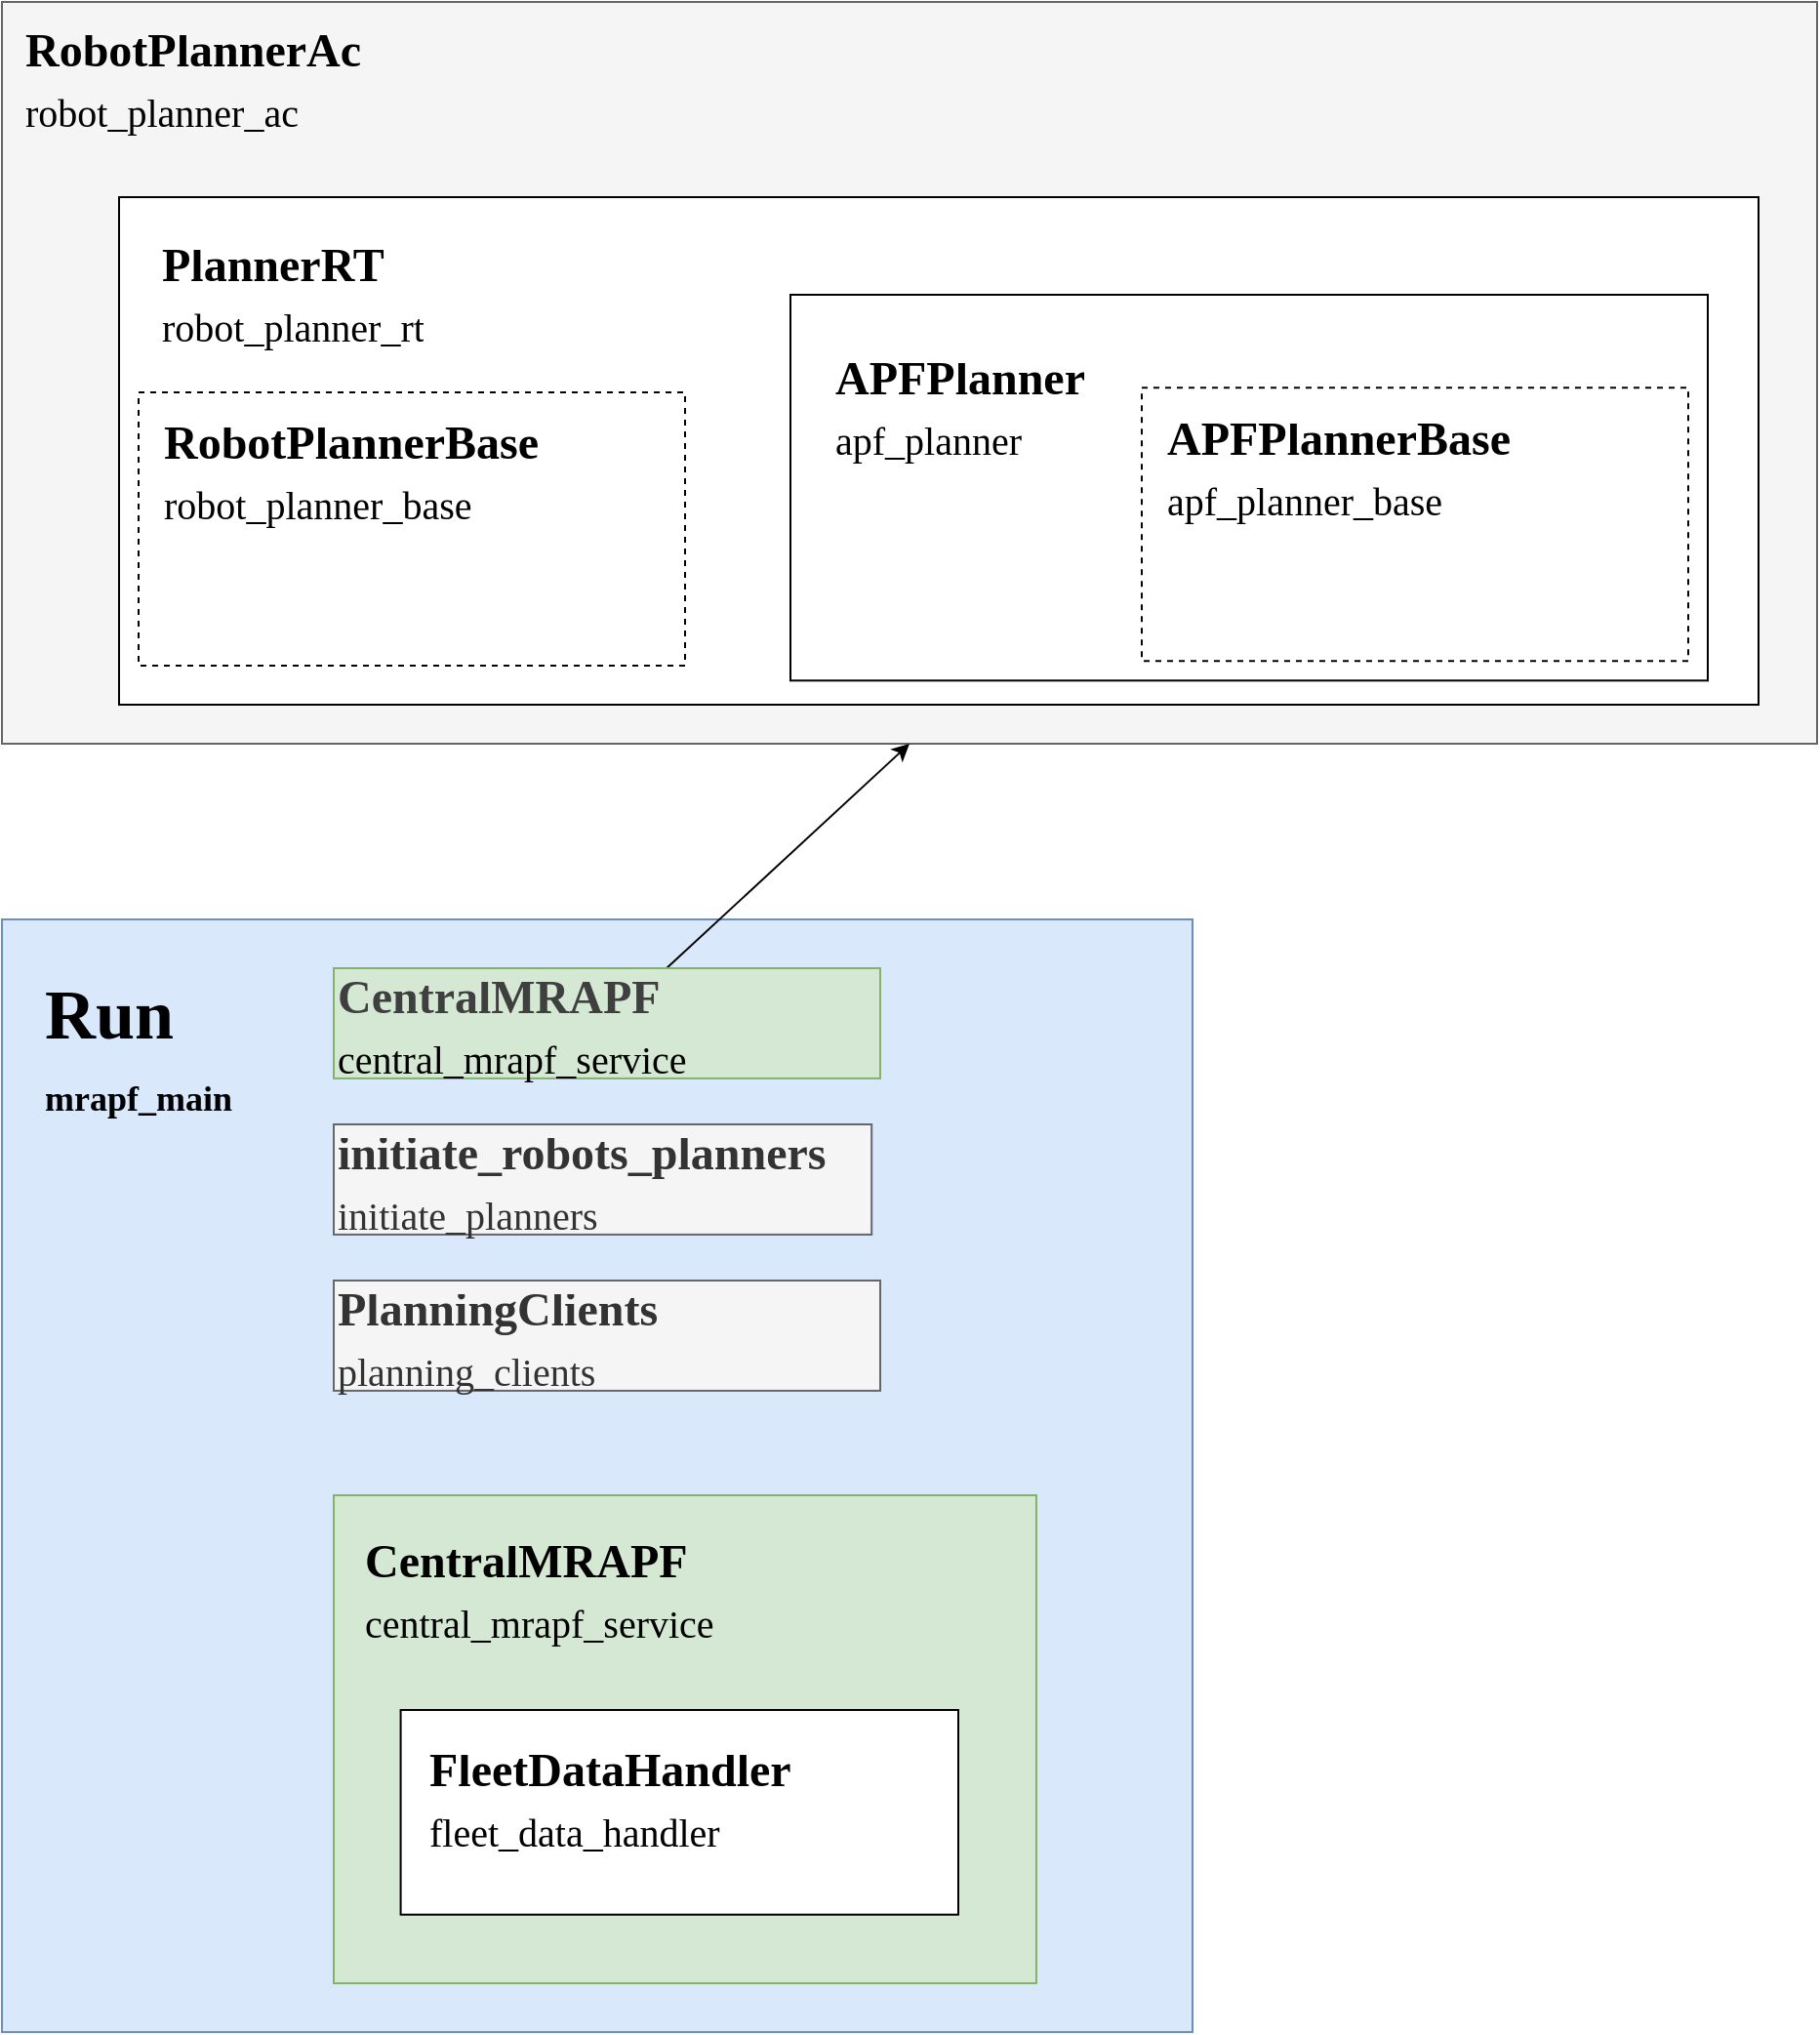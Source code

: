<mxfile>
    <diagram id="nHzzt8gAxVG12YJJl5E0" name="Page-1">
        <mxGraphModel dx="1163" dy="1040" grid="1" gridSize="10" guides="1" tooltips="1" connect="1" arrows="1" fold="1" page="1" pageScale="1" pageWidth="850" pageHeight="1100" math="0" shadow="0">
            <root>
                <mxCell id="0"/>
                <mxCell id="1" parent="0"/>
                <mxCell id="61" value="" style="rounded=0;whiteSpace=wrap;html=1;fillColor=#dae8fc;strokeColor=#6c8ebf;" parent="1" vertex="1">
                    <mxGeometry x="140" y="700" width="610" height="570" as="geometry"/>
                </mxCell>
                <mxCell id="2" value="" style="rounded=0;whiteSpace=wrap;html=1;fillColor=#f5f5f5;fontColor=#333333;strokeColor=#666666;" parent="1" vertex="1">
                    <mxGeometry x="140" y="230" width="930" height="380" as="geometry"/>
                </mxCell>
                <mxCell id="3" value="&lt;h1 style=&quot;margin-top: 0px; line-height: 70%;&quot;&gt;RobotPlannerAc&lt;/h1&gt;&lt;p style=&quot;line-height: 70%;&quot;&gt;&lt;font style=&quot;line-height: 70%; font-size: 20px;&quot;&gt;robot_planner_ac&lt;/font&gt;&lt;/p&gt;" style="text;html=1;whiteSpace=wrap;overflow=hidden;rounded=0;fontFamily=Georgia;" parent="1" vertex="1">
                    <mxGeometry x="150" y="240" width="200" height="70" as="geometry"/>
                </mxCell>
                <mxCell id="27" value="&lt;h1 style=&quot;margin-top: 0px; line-height: 70%;&quot;&gt;Run&lt;/h1&gt;&lt;p style=&quot;line-height: 70%;&quot;&gt;mrapf_main&lt;/p&gt;" style="text;html=1;whiteSpace=wrap;overflow=hidden;rounded=0;fontFamily=Georgia;fontStyle=1;fontSize=18;" parent="1" vertex="1">
                    <mxGeometry x="160" y="730" width="200" height="70" as="geometry"/>
                </mxCell>
                <mxCell id="28" value="" style="group;fillColor=#d5e8d4;strokeColor=#82b366;" parent="1" vertex="1" connectable="0">
                    <mxGeometry x="310" y="995" width="360" height="250" as="geometry"/>
                </mxCell>
                <mxCell id="30" value="&lt;h1 style=&quot;margin-top: 0px; line-height: 70%;&quot;&gt;&lt;font face=&quot;Georgia&quot;&gt;CentralMRAPF&lt;/font&gt;&lt;/h1&gt;&lt;p style=&quot;line-height: 70%;&quot;&gt;&lt;font face=&quot;Georgia&quot; style=&quot;line-height: 70%; font-size: 20px;&quot;&gt;central_mrapf_service&lt;/font&gt;&lt;/p&gt;" style="text;html=1;whiteSpace=wrap;overflow=hidden;rounded=0;" parent="28" vertex="1">
                    <mxGeometry x="13.586" y="18.75" width="183.557" height="65.613" as="geometry"/>
                </mxCell>
                <mxCell id="38" value="" style="group" parent="28" vertex="1" connectable="0">
                    <mxGeometry x="34.29" y="110" width="285.71" height="137.1" as="geometry"/>
                </mxCell>
                <mxCell id="39" value="" style="rounded=0;whiteSpace=wrap;html=1;" parent="38" vertex="1">
                    <mxGeometry width="285.71" height="104.841" as="geometry"/>
                </mxCell>
                <mxCell id="40" value="&lt;h1 style=&quot;margin-top: 0px; line-height: 70%;&quot;&gt;&lt;font face=&quot;Georgia&quot;&gt;FleetDataHandler&lt;/font&gt;&lt;/h1&gt;&lt;p style=&quot;line-height: 70%;&quot;&gt;&lt;font face=&quot;Georgia&quot; style=&quot;line-height: 70%; font-size: 20px;&quot;&gt;fleet_data_handler&lt;/font&gt;&lt;/p&gt;" style="text;html=1;whiteSpace=wrap;overflow=hidden;rounded=0;" parent="38" vertex="1">
                    <mxGeometry x="12.476" y="16.13" width="186.655" height="56.451" as="geometry"/>
                </mxCell>
                <mxCell id="9" value="" style="rounded=0;whiteSpace=wrap;html=1;" parent="1" vertex="1">
                    <mxGeometry x="200" y="330" width="840" height="260" as="geometry"/>
                </mxCell>
                <mxCell id="10" value="&lt;h1 style=&quot;margin-top: 0px; line-height: 70%;&quot;&gt;&lt;font face=&quot;Georgia&quot;&gt;PlannerRT&lt;/font&gt;&lt;/h1&gt;&lt;p style=&quot;line-height: 70%;&quot;&gt;&lt;font face=&quot;Georgia&quot; style=&quot;line-height: 70%; font-size: 20px;&quot;&gt;robot_planner_rt&lt;/font&gt;&lt;/p&gt;" style="text;html=1;whiteSpace=wrap;overflow=hidden;rounded=0;" parent="1" vertex="1">
                    <mxGeometry x="220.004" y="350" width="222.642" height="70" as="geometry"/>
                </mxCell>
                <mxCell id="48" value="" style="group;dashed=1;" parent="1" vertex="1" connectable="0">
                    <mxGeometry x="210" y="430" width="280" height="150" as="geometry"/>
                </mxCell>
                <mxCell id="55" value="" style="group" parent="48" vertex="1" connectable="0">
                    <mxGeometry width="280" height="140" as="geometry"/>
                </mxCell>
                <mxCell id="49" value="" style="rounded=0;whiteSpace=wrap;html=1;dashed=1;" parent="55" vertex="1">
                    <mxGeometry width="280" height="140" as="geometry"/>
                </mxCell>
                <mxCell id="50" value="&lt;h1 style=&quot;margin-top: 0px; line-height: 70%;&quot;&gt;&lt;font face=&quot;Georgia&quot;&gt;RobotPlannerBase&lt;/font&gt;&lt;/h1&gt;&lt;p style=&quot;line-height: 70%;&quot;&gt;&lt;font face=&quot;Georgia&quot; style=&quot;line-height: 70%; font-size: 20px;&quot;&gt;robot_planner_base&lt;/font&gt;&lt;/p&gt;" style="text;html=1;whiteSpace=wrap;overflow=hidden;rounded=0;" parent="55" vertex="1">
                    <mxGeometry x="10.57" y="11.25" width="209.43" height="68.75" as="geometry"/>
                </mxCell>
                <mxCell id="53" value="" style="group" parent="1" vertex="1" connectable="0">
                    <mxGeometry x="544" y="380" width="470" height="240" as="geometry"/>
                </mxCell>
                <mxCell id="24" value="" style="rounded=0;whiteSpace=wrap;html=1;" parent="53" vertex="1">
                    <mxGeometry width="470" height="197.647" as="geometry"/>
                </mxCell>
                <mxCell id="51" value="" style="group" parent="53" vertex="1" connectable="0">
                    <mxGeometry width="470" height="240.0" as="geometry"/>
                </mxCell>
                <mxCell id="52" value="&lt;h1 style=&quot;margin-top: 0px; line-height: 70%;&quot;&gt;&lt;font face=&quot;Georgia&quot;&gt;APFPlanner&lt;/font&gt;&lt;/h1&gt;&lt;p style=&quot;line-height: 70%;&quot;&gt;&lt;font face=&quot;Georgia&quot; style=&quot;line-height: 70%; font-size: 20px;&quot;&gt;apf_planner&lt;/font&gt;&lt;/p&gt;" style="text;html=1;whiteSpace=wrap;overflow=hidden;rounded=0;" parent="51" vertex="1">
                    <mxGeometry x="20.523" y="28.235" width="351.56" height="98.824" as="geometry"/>
                </mxCell>
                <mxCell id="63" value="" style="group;dashed=1;" parent="51" vertex="1" connectable="0">
                    <mxGeometry x="180" y="47.65" width="280" height="150" as="geometry"/>
                </mxCell>
                <mxCell id="64" value="" style="group" parent="63" vertex="1" connectable="0">
                    <mxGeometry width="280" height="140" as="geometry"/>
                </mxCell>
                <mxCell id="69" value="" style="group" vertex="1" connectable="0" parent="64">
                    <mxGeometry width="280" height="140" as="geometry"/>
                </mxCell>
                <mxCell id="65" value="" style="rounded=0;whiteSpace=wrap;html=1;dashed=1;" parent="69" vertex="1">
                    <mxGeometry width="280" height="140" as="geometry"/>
                </mxCell>
                <mxCell id="66" value="&lt;h1 style=&quot;margin-top: 0px; line-height: 70%;&quot;&gt;&lt;font face=&quot;Georgia&quot;&gt;APFPlannerBase&lt;/font&gt;&lt;/h1&gt;&lt;p style=&quot;line-height: 70%;&quot;&gt;&lt;font face=&quot;Georgia&quot; style=&quot;line-height: 70%; font-size: 20px;&quot;&gt;apf_planner_base&lt;/font&gt;&lt;/p&gt;" style="text;html=1;whiteSpace=wrap;overflow=hidden;rounded=0;" parent="69" vertex="1">
                    <mxGeometry x="10.57" y="11.25" width="209.43" height="68.75" as="geometry"/>
                </mxCell>
                <mxCell id="43" value="&lt;h1 style=&quot;margin-top: 0px; line-height: 70%;&quot;&gt;&lt;font face=&quot;Georgia&quot;&gt;PlanningClients&lt;/font&gt;&lt;/h1&gt;&lt;p style=&quot;line-height: 70%;&quot;&gt;&lt;font face=&quot;Georgia&quot; style=&quot;line-height: 70%; font-size: 20px;&quot;&gt;planning_clients&lt;/font&gt;&lt;/p&gt;" style="text;html=1;whiteSpace=wrap;overflow=hidden;rounded=0;fillColor=#f5f5f5;fontColor=#333333;strokeColor=#666666;" parent="1" vertex="1">
                    <mxGeometry x="310" y="885" width="280" height="56.45" as="geometry"/>
                </mxCell>
                <mxCell id="56" value="&lt;h1 style=&quot;margin-top: 0px; line-height: 70%;&quot;&gt;&lt;font face=&quot;Georgia&quot;&gt;initiate_robots_planners&lt;/font&gt;&lt;/h1&gt;&lt;p style=&quot;line-height: 70%;&quot;&gt;&lt;font face=&quot;Georgia&quot; style=&quot;line-height: 70%; font-size: 20px;&quot;&gt;initiate_planners&lt;/font&gt;&lt;/p&gt;" style="text;html=1;whiteSpace=wrap;overflow=hidden;rounded=0;fillColor=#f5f5f5;fontColor=#333333;strokeColor=#666666;" parent="1" vertex="1">
                    <mxGeometry x="310" y="805.003" width="275.59" height="56.45" as="geometry"/>
                </mxCell>
                <mxCell id="68" style="edgeStyle=none;html=1;entryX=0.5;entryY=1;entryDx=0;entryDy=0;" parent="1" source="59" target="2" edge="1">
                    <mxGeometry relative="1" as="geometry"/>
                </mxCell>
                <mxCell id="59" value="&lt;h1 style=&quot;color: rgb(63, 63, 63); scrollbar-color: rgb(226, 226, 226) rgb(251, 251, 251); margin-top: 0px; line-height: 16.8px;&quot;&gt;&lt;font style=&quot;color: rgb(63, 63, 63); scrollbar-color: rgb(226, 226, 226) rgb(251, 251, 251);&quot; face=&quot;Georgia&quot;&gt;CentralMRAPF&lt;/font&gt;&lt;/h1&gt;&lt;p style=&quot;line-height: 70%;&quot;&gt;&lt;font face=&quot;Georgia&quot; style=&quot;line-height: 70%; font-size: 20px;&quot;&gt;central_mrapf_service&lt;/font&gt;&lt;/p&gt;" style="text;html=1;whiteSpace=wrap;overflow=hidden;rounded=0;fillColor=#d5e8d4;strokeColor=#82b366;" parent="1" vertex="1">
                    <mxGeometry x="310" y="725" width="280" height="56.45" as="geometry"/>
                </mxCell>
            </root>
        </mxGraphModel>
    </diagram>
</mxfile>